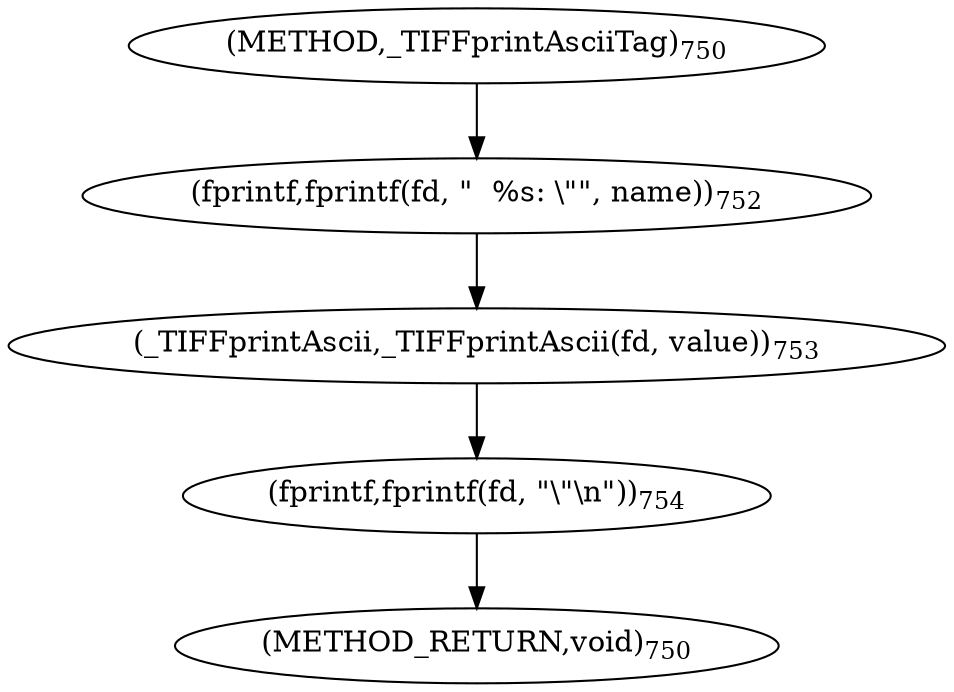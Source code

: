digraph "_TIFFprintAsciiTag" {  
"4615" [label = <(fprintf,fprintf(fd, &quot;  %s: \&quot;&quot;, name))<SUB>752</SUB>> ]
"4619" [label = <(_TIFFprintAscii,_TIFFprintAscii(fd, value))<SUB>753</SUB>> ]
"4622" [label = <(fprintf,fprintf(fd, &quot;\&quot;\n&quot;))<SUB>754</SUB>> ]
"4610" [label = <(METHOD,_TIFFprintAsciiTag)<SUB>750</SUB>> ]
"4625" [label = <(METHOD_RETURN,void)<SUB>750</SUB>> ]
  "4615" -> "4619" 
  "4619" -> "4622" 
  "4622" -> "4625" 
  "4610" -> "4615" 
}
